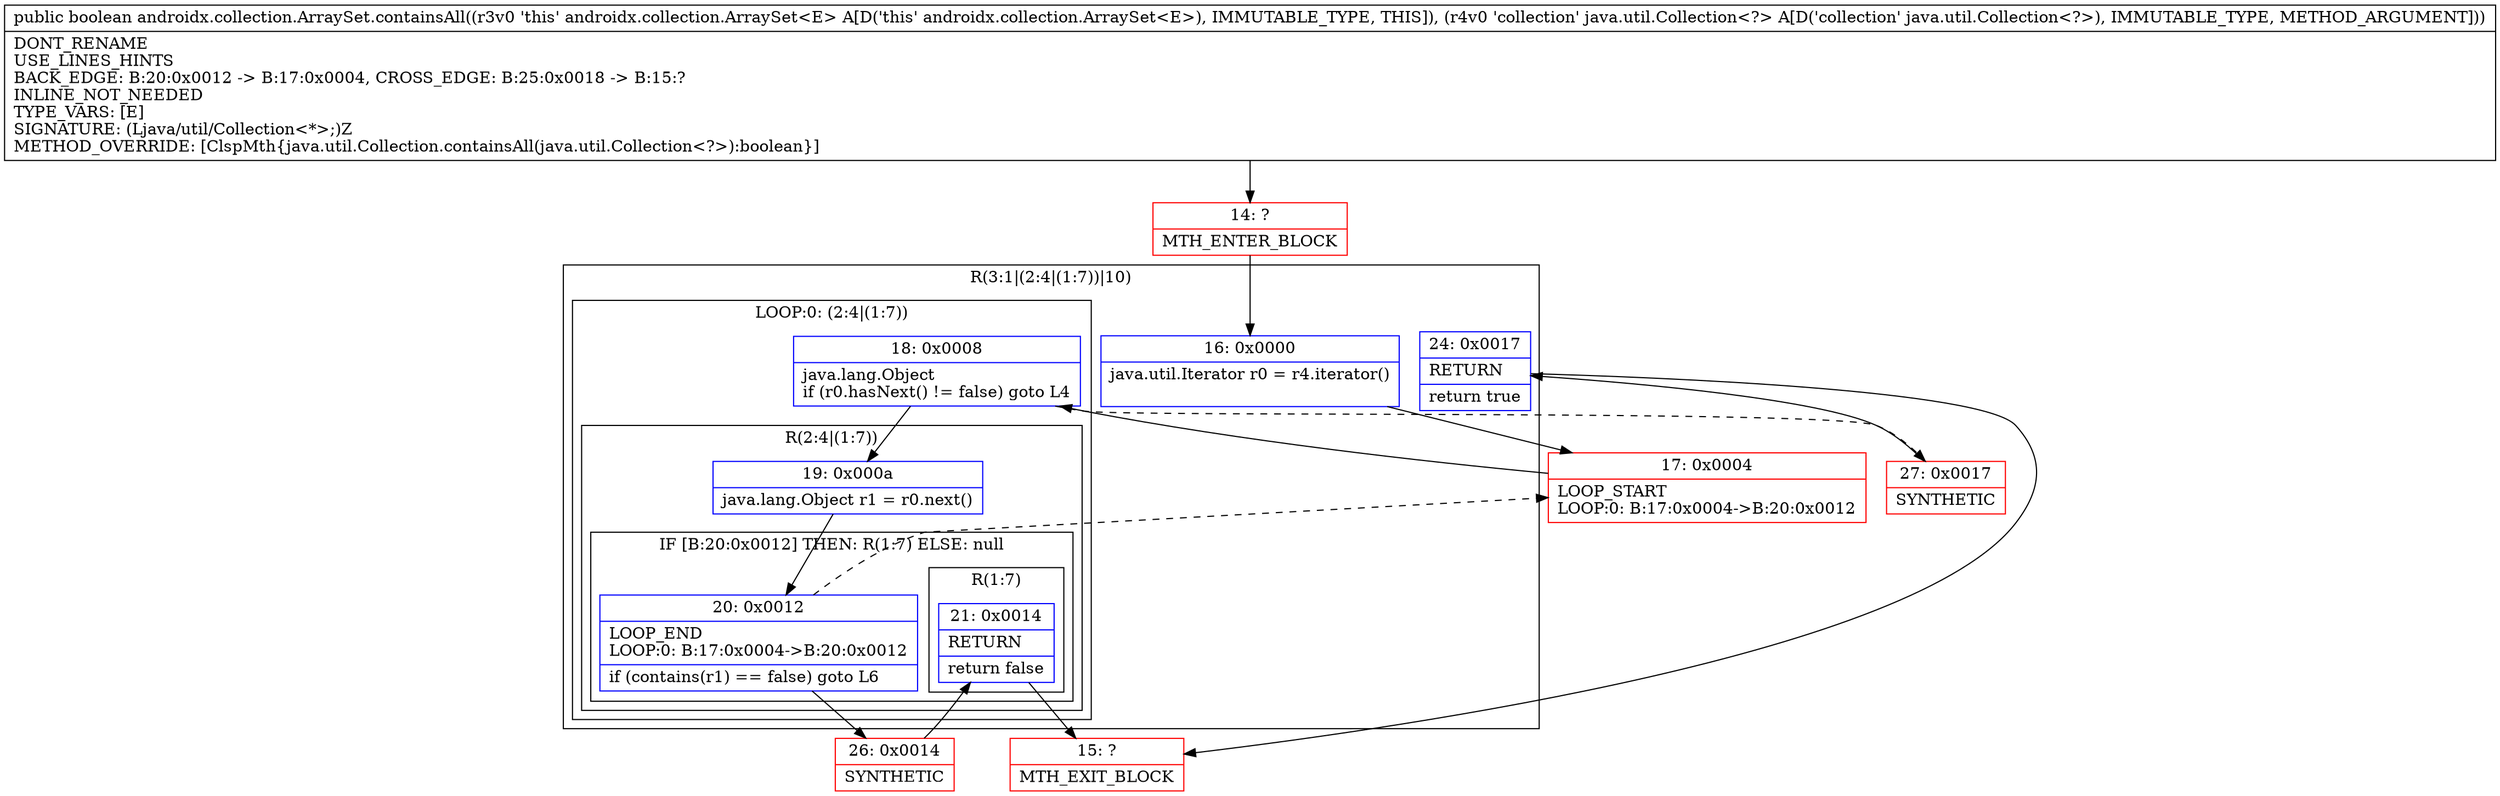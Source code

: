 digraph "CFG forandroidx.collection.ArraySet.containsAll(Ljava\/util\/Collection;)Z" {
subgraph cluster_Region_495343066 {
label = "R(3:1|(2:4|(1:7))|10)";
node [shape=record,color=blue];
Node_16 [shape=record,label="{16\:\ 0x0000|java.util.Iterator r0 = r4.iterator()\l\l}"];
subgraph cluster_LoopRegion_2027117468 {
label = "LOOP:0: (2:4|(1:7))";
node [shape=record,color=blue];
Node_18 [shape=record,label="{18\:\ 0x0008|java.lang.Object \lif (r0.hasNext() != false) goto L4\l}"];
subgraph cluster_Region_390100802 {
label = "R(2:4|(1:7))";
node [shape=record,color=blue];
Node_19 [shape=record,label="{19\:\ 0x000a|java.lang.Object r1 = r0.next()\l}"];
subgraph cluster_IfRegion_693517821 {
label = "IF [B:20:0x0012] THEN: R(1:7) ELSE: null";
node [shape=record,color=blue];
Node_20 [shape=record,label="{20\:\ 0x0012|LOOP_END\lLOOP:0: B:17:0x0004\-\>B:20:0x0012\l|if (contains(r1) == false) goto L6\l}"];
subgraph cluster_Region_114398600 {
label = "R(1:7)";
node [shape=record,color=blue];
Node_21 [shape=record,label="{21\:\ 0x0014|RETURN\l|return false\l}"];
}
}
}
}
Node_24 [shape=record,label="{24\:\ 0x0017|RETURN\l|return true\l}"];
}
Node_14 [shape=record,color=red,label="{14\:\ ?|MTH_ENTER_BLOCK\l}"];
Node_17 [shape=record,color=red,label="{17\:\ 0x0004|LOOP_START\lLOOP:0: B:17:0x0004\-\>B:20:0x0012\l}"];
Node_26 [shape=record,color=red,label="{26\:\ 0x0014|SYNTHETIC\l}"];
Node_15 [shape=record,color=red,label="{15\:\ ?|MTH_EXIT_BLOCK\l}"];
Node_27 [shape=record,color=red,label="{27\:\ 0x0017|SYNTHETIC\l}"];
MethodNode[shape=record,label="{public boolean androidx.collection.ArraySet.containsAll((r3v0 'this' androidx.collection.ArraySet\<E\> A[D('this' androidx.collection.ArraySet\<E\>), IMMUTABLE_TYPE, THIS]), (r4v0 'collection' java.util.Collection\<?\> A[D('collection' java.util.Collection\<?\>), IMMUTABLE_TYPE, METHOD_ARGUMENT]))  | DONT_RENAME\lUSE_LINES_HINTS\lBACK_EDGE: B:20:0x0012 \-\> B:17:0x0004, CROSS_EDGE: B:25:0x0018 \-\> B:15:?\lINLINE_NOT_NEEDED\lTYPE_VARS: [E]\lSIGNATURE: (Ljava\/util\/Collection\<*\>;)Z\lMETHOD_OVERRIDE: [ClspMth\{java.util.Collection.containsAll(java.util.Collection\<?\>):boolean\}]\l}"];
MethodNode -> Node_14;Node_16 -> Node_17;
Node_18 -> Node_19;
Node_18 -> Node_27[style=dashed];
Node_19 -> Node_20;
Node_20 -> Node_17[style=dashed];
Node_20 -> Node_26;
Node_21 -> Node_15;
Node_24 -> Node_15;
Node_14 -> Node_16;
Node_17 -> Node_18;
Node_26 -> Node_21;
Node_27 -> Node_24;
}

